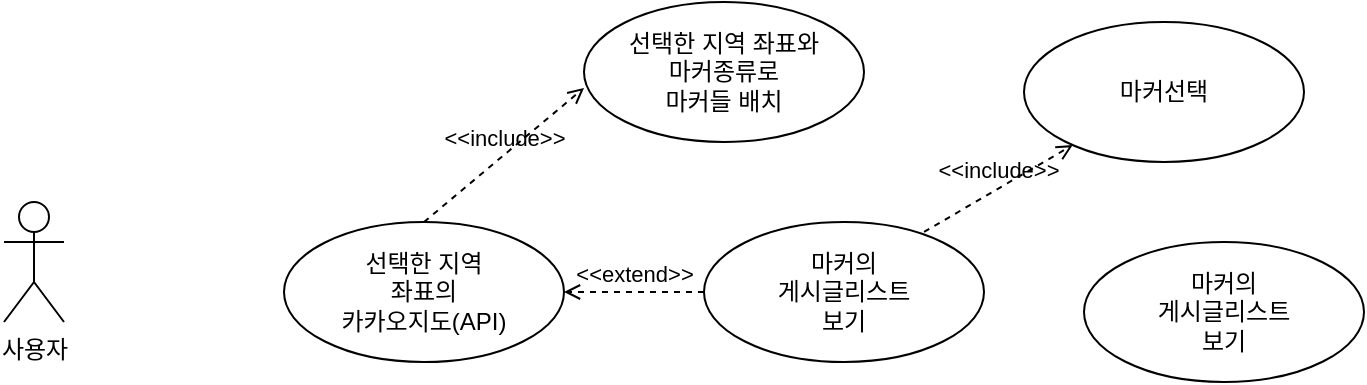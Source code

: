 <mxfile version="21.6.2" type="device">
  <diagram name="Page-1" id="jTXnP5EDODgPQkfzNVG3">
    <mxGraphModel dx="1434" dy="693" grid="1" gridSize="10" guides="1" tooltips="1" connect="1" arrows="1" fold="1" page="1" pageScale="1" pageWidth="827" pageHeight="1169" math="0" shadow="0">
      <root>
        <mxCell id="0" />
        <mxCell id="1" parent="0" />
        <mxCell id="_YkHg0DTGd_QuGl7lF-i-1" value="선택한 지역&lt;br&gt;좌표의&lt;br&gt;카카오지도(API)" style="ellipse;whiteSpace=wrap;html=1;" vertex="1" parent="1">
          <mxGeometry x="170" y="160" width="140" height="70" as="geometry" />
        </mxCell>
        <mxCell id="_YkHg0DTGd_QuGl7lF-i-2" value="사용자" style="shape=umlActor;verticalLabelPosition=bottom;verticalAlign=top;html=1;outlineConnect=0;" vertex="1" parent="1">
          <mxGeometry x="30" y="150" width="30" height="60" as="geometry" />
        </mxCell>
        <mxCell id="_YkHg0DTGd_QuGl7lF-i-3" value="&amp;lt;&amp;lt;include&amp;gt;&amp;gt;" style="html=1;verticalAlign=bottom;labelBackgroundColor=none;endArrow=open;endFill=0;dashed=1;rounded=0;exitX=0.5;exitY=0;exitDx=0;exitDy=0;entryX=0;entryY=0.614;entryDx=0;entryDy=0;entryPerimeter=0;" edge="1" parent="1" source="_YkHg0DTGd_QuGl7lF-i-1" target="_YkHg0DTGd_QuGl7lF-i-4">
          <mxGeometry width="160" relative="1" as="geometry">
            <mxPoint x="360" y="70" as="sourcePoint" />
            <mxPoint x="320" y="110" as="targetPoint" />
          </mxGeometry>
        </mxCell>
        <mxCell id="_YkHg0DTGd_QuGl7lF-i-4" value="선택한 지역 좌표와&lt;br&gt;마커종류로&lt;br&gt;마커들 배치" style="ellipse;whiteSpace=wrap;html=1;" vertex="1" parent="1">
          <mxGeometry x="320" y="50" width="140" height="70" as="geometry" />
        </mxCell>
        <mxCell id="_YkHg0DTGd_QuGl7lF-i-5" value="마커의&lt;br&gt;게시글리스트&lt;br&gt;보기" style="ellipse;whiteSpace=wrap;html=1;" vertex="1" parent="1">
          <mxGeometry x="380" y="160" width="140" height="70" as="geometry" />
        </mxCell>
        <mxCell id="_YkHg0DTGd_QuGl7lF-i-6" value="마커선택" style="ellipse;whiteSpace=wrap;html=1;" vertex="1" parent="1">
          <mxGeometry x="540" y="60" width="140" height="70" as="geometry" />
        </mxCell>
        <mxCell id="_YkHg0DTGd_QuGl7lF-i-7" value="&amp;lt;&amp;lt;extend&amp;gt;&amp;gt;" style="html=1;verticalAlign=bottom;labelBackgroundColor=none;endArrow=open;endFill=0;dashed=1;rounded=0;entryX=1;entryY=0.5;entryDx=0;entryDy=0;exitX=0;exitY=0.5;exitDx=0;exitDy=0;" edge="1" parent="1" source="_YkHg0DTGd_QuGl7lF-i-5" target="_YkHg0DTGd_QuGl7lF-i-1">
          <mxGeometry width="160" relative="1" as="geometry">
            <mxPoint x="330" y="260" as="sourcePoint" />
            <mxPoint x="490" y="260" as="targetPoint" />
          </mxGeometry>
        </mxCell>
        <mxCell id="_YkHg0DTGd_QuGl7lF-i-8" value="&amp;lt;&amp;lt;include&amp;gt;&amp;gt;" style="html=1;verticalAlign=bottom;labelBackgroundColor=none;endArrow=open;endFill=0;dashed=1;rounded=0;exitX=0.786;exitY=0.071;exitDx=0;exitDy=0;exitPerimeter=0;" edge="1" parent="1" source="_YkHg0DTGd_QuGl7lF-i-5" target="_YkHg0DTGd_QuGl7lF-i-6">
          <mxGeometry width="160" relative="1" as="geometry">
            <mxPoint x="250" y="170" as="sourcePoint" />
            <mxPoint x="330" y="103" as="targetPoint" />
          </mxGeometry>
        </mxCell>
        <mxCell id="_YkHg0DTGd_QuGl7lF-i-9" value="마커의&lt;br&gt;게시글리스트&lt;br&gt;보기" style="ellipse;whiteSpace=wrap;html=1;" vertex="1" parent="1">
          <mxGeometry x="570" y="170" width="140" height="70" as="geometry" />
        </mxCell>
      </root>
    </mxGraphModel>
  </diagram>
</mxfile>
